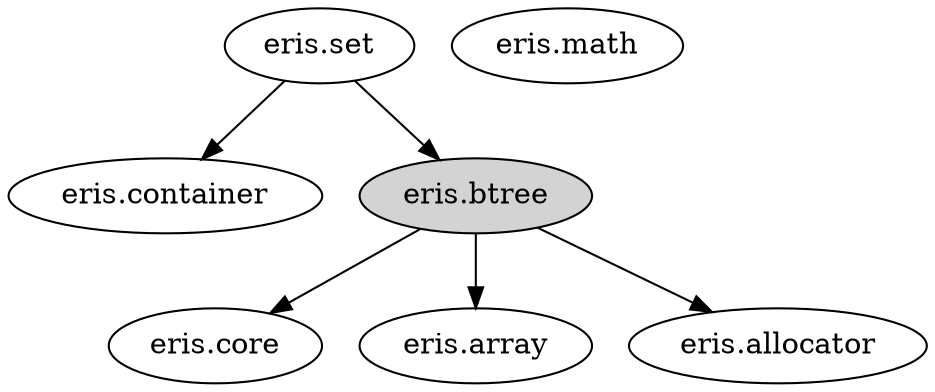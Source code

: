 strict digraph eris {
	rankdir="TB";

	core [label="eris.core"];

	math [label="eris.math"];

	array [label="eris.array"];

	container [label="eris.container"];

	allocator [label="eris.allocator"];

	btree [label="eris.btree", style="filled", fillcolor="lightgray"];
	btree -> core;
	btree -> allocator;
	btree -> array;

	set [label="eris.set"];
	set -> container;
	set -> btree;
}
